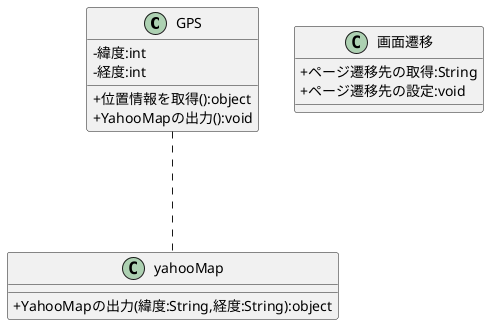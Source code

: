 @startuml

skinparam classAttributeIconSize 0

    class GPS{
        - 緯度:int
        - 経度:int
        + 位置情報を取得():object
        + YahooMapの出力():void
    }

    class yahooMap{
        + YahooMapの出力(緯度:String,経度:String):object
    }
    
    GPS .-- yahooMap

    class 画面遷移{
        + ページ遷移先の取得:String
        + ページ遷移先の設定:void
    }
    
@enduml